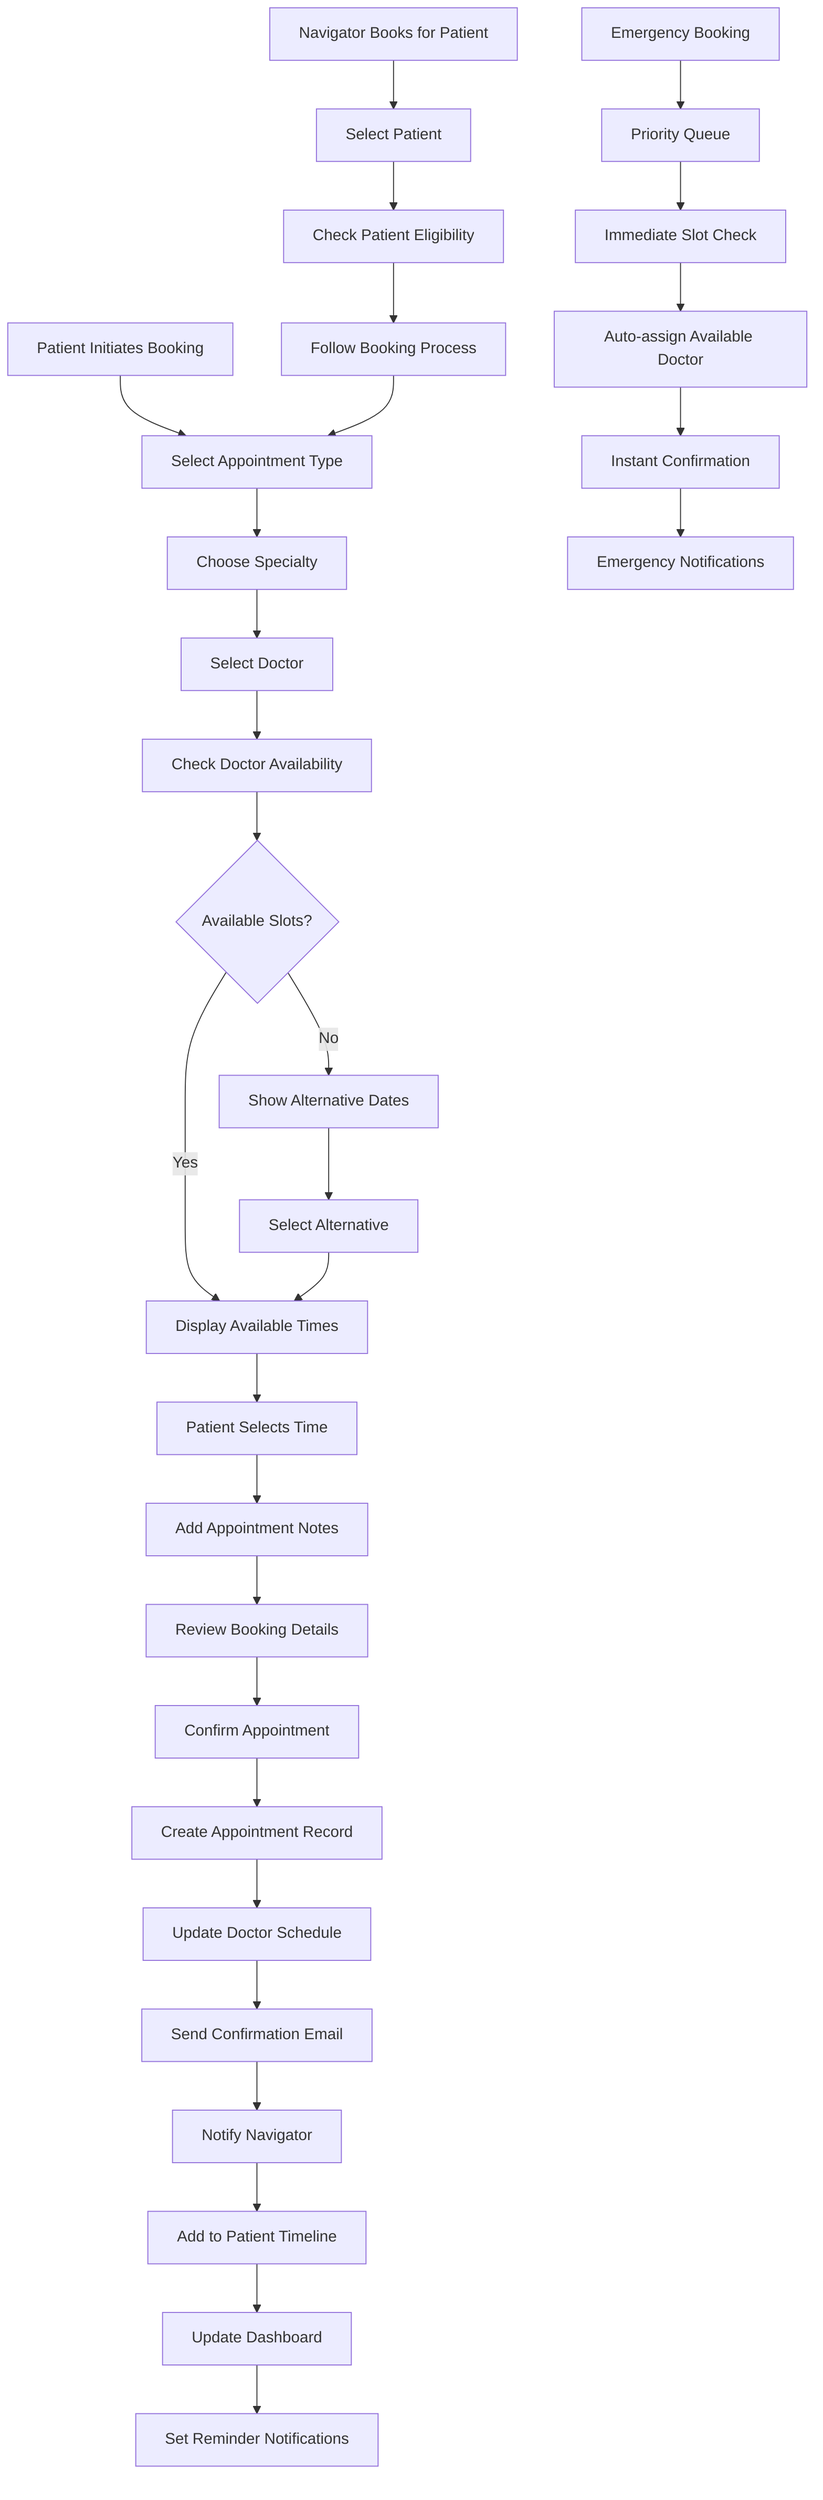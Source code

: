 graph TD
    A["Patient Initiates Booking"] --> B["Select Appointment Type"]
    B --> C["Choose Specialty"]
    C --> D["Select Doctor"]
    D --> E["Check Doctor Availability"]
    
    E --> F{"Available Slots?"}
    F -->|No| G["Show Alternative Dates"]
    F -->|Yes| H["Display Available Times"]
    
    G --> I["Select Alternative"]
    I --> H
    
    H --> J["Patient Selects Time"]
    J --> K["Add Appointment Notes"]
    K --> L["Review Booking Details"]
    L --> M["Confirm Appointment"]
    
    M --> N["Create Appointment Record"]
    N --> O["Update Doctor Schedule"]
    O --> P["Send Confirmation Email"]
    P --> Q["Notify Navigator"]
    Q --> R["Add to Patient Timeline"]
    
    R --> S["Update Dashboard"]
    S --> T["Set Reminder Notifications"]
    
    U["Navigator Books for Patient"] --> V["Select Patient"]
    V --> W["Check Patient Eligibility"]
    W --> X["Follow Booking Process"]
    X --> B
    
    Y["Emergency Booking"] --> Z["Priority Queue"]
    Z --> AA["Immediate Slot Check"]
    AA --> BB["Auto-assign Available Doctor"]
    BB --> CC["Instant Confirmation"]
    CC --> DD["Emergency Notifications"]
